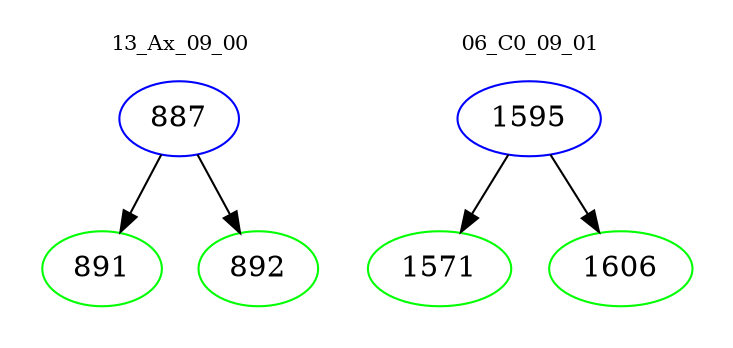 digraph{
subgraph cluster_0 {
color = white
label = "13_Ax_09_00";
fontsize=10;
T0_887 [label="887", color="blue"]
T0_887 -> T0_891 [color="black"]
T0_891 [label="891", color="green"]
T0_887 -> T0_892 [color="black"]
T0_892 [label="892", color="green"]
}
subgraph cluster_1 {
color = white
label = "06_C0_09_01";
fontsize=10;
T1_1595 [label="1595", color="blue"]
T1_1595 -> T1_1571 [color="black"]
T1_1571 [label="1571", color="green"]
T1_1595 -> T1_1606 [color="black"]
T1_1606 [label="1606", color="green"]
}
}

